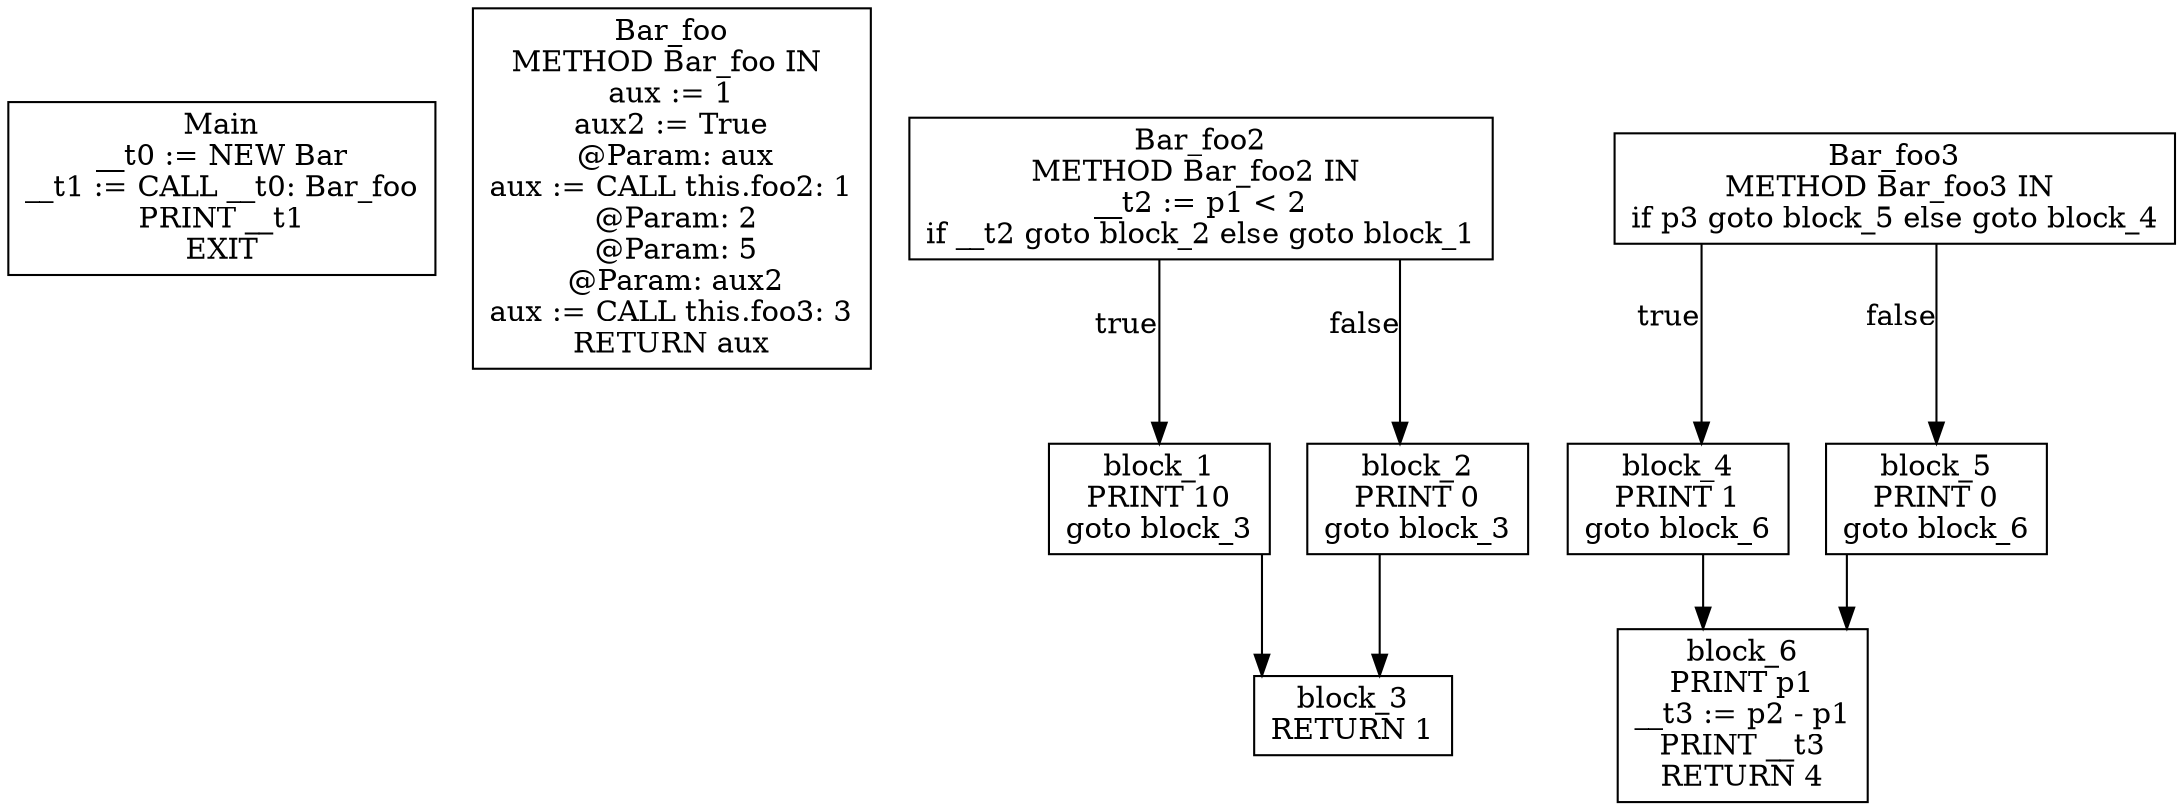 digraph CFG {
graph [splines=ortho];
node [shape=box];
Main [label="Main\n__t0 := NEW Bar\n__t1 := CALL __t0: Bar_foo\nPRINT __t1\nEXIT\n"];
Bar_foo [label="Bar_foo\nMETHOD Bar_foo IN \naux := 1\naux2 := True\n @Param: aux\naux := CALL this.foo2: 1\n @Param: 2\n @Param: 5\n @Param: aux2\naux := CALL this.foo3: 3\nRETURN aux\n"];
Bar_foo2 -> block_1 [xlabel="true"];
Bar_foo2 -> block_2 [xlabel="false"];
Bar_foo2 [label="Bar_foo2\nMETHOD Bar_foo2 IN \n__t2 := p1 < 2\nif __t2 goto block_2 else goto block_1\n"];
block_1 -> block_3;
block_1 [label="block_1\nPRINT 10\ngoto block_3\n"];
block_2 -> block_3;
block_2 [label="block_2\nPRINT 0\ngoto block_3\n"];
block_3 [label="block_3\nRETURN 1\n"];
Bar_foo3 -> block_4 [xlabel="true"];
Bar_foo3 -> block_5 [xlabel="false"];
Bar_foo3 [label="Bar_foo3\nMETHOD Bar_foo3 IN \nif p3 goto block_5 else goto block_4\n"];
block_4 -> block_6;
block_4 [label="block_4\nPRINT 1\ngoto block_6\n"];
block_5 -> block_6;
block_5 [label="block_5\nPRINT 0\ngoto block_6\n"];
block_6 [label="block_6\nPRINT p1\n__t3 := p2 - p1\nPRINT __t3\nRETURN 4\n"];
}
